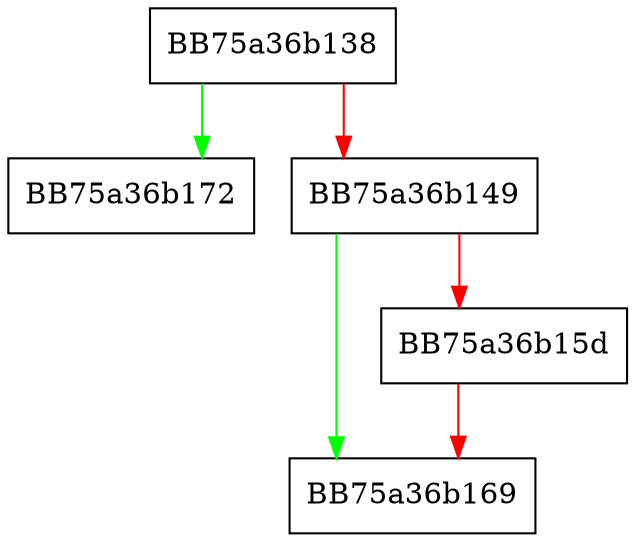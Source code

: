 digraph GetShortDescriptionId {
  node [shape="box"];
  graph [splines=ortho];
  BB75a36b138 -> BB75a36b172 [color="green"];
  BB75a36b138 -> BB75a36b149 [color="red"];
  BB75a36b149 -> BB75a36b169 [color="green"];
  BB75a36b149 -> BB75a36b15d [color="red"];
  BB75a36b15d -> BB75a36b169 [color="red"];
}